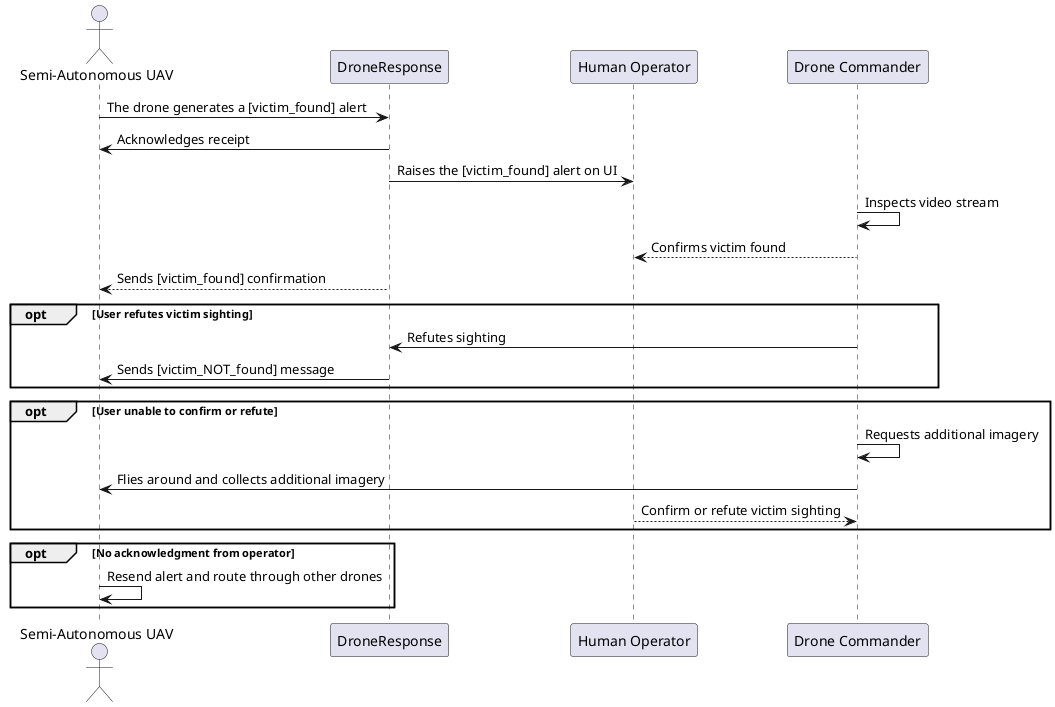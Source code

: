 @startuml "Victim Confirmation Sequence Diagram"

actor "Semi-Autonomous UAV" as UAV
participant DroneResponse
participant "Human Operator" as Operator
participant "Drone Commander" as Commander

UAV -> DroneResponse: The drone generates a [victim_found] alert
DroneResponse -> UAV: Acknowledges receipt
DroneResponse -> Operator: Raises the [victim_found] alert on UI
Commander -> Commander: Inspects video stream
Commander --> Operator: Confirms victim found
DroneResponse --> UAV: Sends [victim_found] confirmation

opt User refutes victim sighting
  Commander -> DroneResponse: Refutes sighting
  DroneResponse -> UAV: Sends [victim_NOT_found] message
end

opt User unable to confirm or refute
  Commander -> Commander: Requests additional imagery
  Commander -> UAV: Flies around and collects additional imagery
  Operator --> Commander: Confirm or refute victim sighting
end

opt No acknowledgment from operator
  UAV -> UAV: Resend alert and route through other drones
end

@enduml
